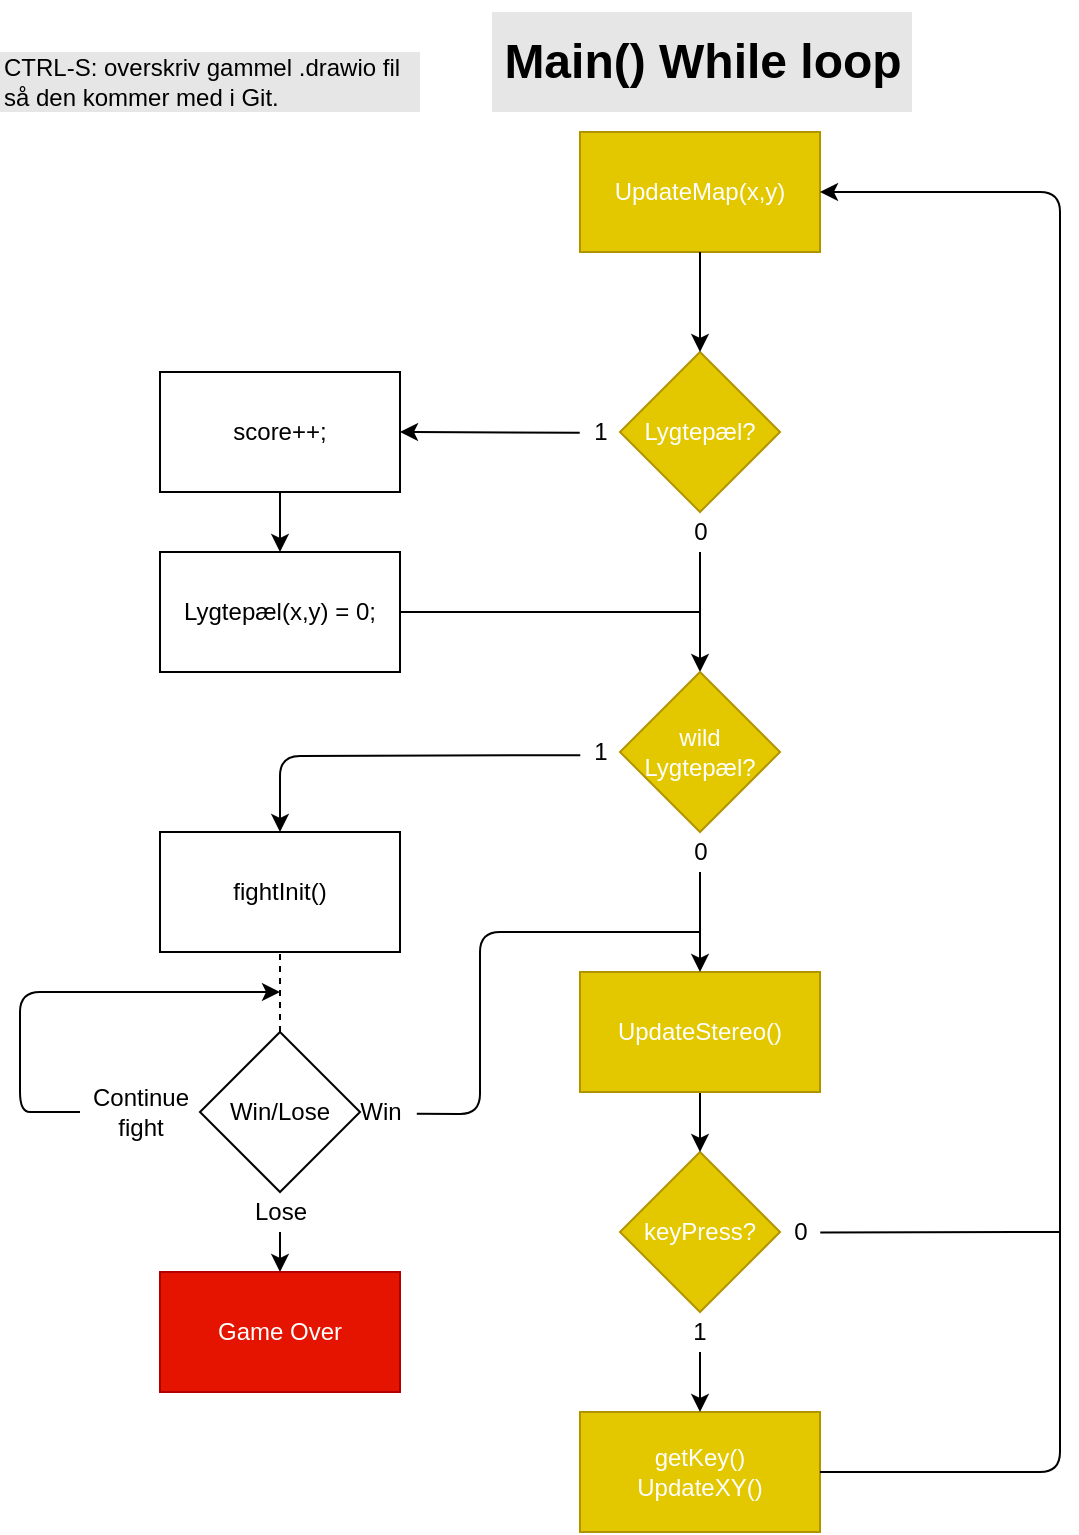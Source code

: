 <mxfile version="13.2.3" type="device"><diagram id="C5RBs43oDa-KdzZeNtuy" name="Page-1"><mxGraphModel dx="1080" dy="991" grid="1" gridSize="10" guides="1" tooltips="1" connect="1" arrows="1" fold="1" page="1" pageScale="1" pageWidth="827" pageHeight="1169" math="0" shadow="0"><root><mxCell id="WIyWlLk6GJQsqaUBKTNV-0"/><mxCell id="WIyWlLk6GJQsqaUBKTNV-1" parent="WIyWlLk6GJQsqaUBKTNV-0"/><mxCell id="B3-Vb_btuOO9vCBHXz6h-0" value="UpdateMap(x,y)" style="rounded=0;whiteSpace=wrap;html=1;fillColor=#e3c800;strokeColor=#B09500;fontColor=#ffffff;" vertex="1" parent="WIyWlLk6GJQsqaUBKTNV-1"><mxGeometry x="330" y="80" width="120" height="60" as="geometry"/></mxCell><mxCell id="B3-Vb_btuOO9vCBHXz6h-1" value="Lygtepæl?" style="rhombus;whiteSpace=wrap;html=1;fillColor=#e3c800;strokeColor=#B09500;fontColor=#ffffff;" vertex="1" parent="WIyWlLk6GJQsqaUBKTNV-1"><mxGeometry x="350" y="190" width="80" height="80" as="geometry"/></mxCell><mxCell id="B3-Vb_btuOO9vCBHXz6h-6" value="" style="edgeStyle=orthogonalEdgeStyle;rounded=0;orthogonalLoop=1;jettySize=auto;html=1;exitX=0.5;exitY=1;exitDx=0;exitDy=0;" edge="1" parent="WIyWlLk6GJQsqaUBKTNV-1" source="B3-Vb_btuOO9vCBHXz6h-0" target="B3-Vb_btuOO9vCBHXz6h-1"><mxGeometry relative="1" as="geometry"><mxPoint x="390" y="160" as="sourcePoint"/></mxGeometry></mxCell><mxCell id="B3-Vb_btuOO9vCBHXz6h-17" value="" style="edgeStyle=orthogonalEdgeStyle;rounded=0;orthogonalLoop=1;jettySize=auto;html=1;" edge="1" parent="WIyWlLk6GJQsqaUBKTNV-1" source="B3-Vb_btuOO9vCBHXz6h-13" target="B3-Vb_btuOO9vCBHXz6h-16"><mxGeometry relative="1" as="geometry"/></mxCell><mxCell id="B3-Vb_btuOO9vCBHXz6h-13" value="0" style="text;html=1;align=center;verticalAlign=middle;resizable=0;points=[];autosize=1;" vertex="1" parent="WIyWlLk6GJQsqaUBKTNV-1"><mxGeometry x="380" y="270" width="20" height="20" as="geometry"/></mxCell><mxCell id="B3-Vb_btuOO9vCBHXz6h-16" value="wild Lygtepæl?" style="rhombus;whiteSpace=wrap;html=1;fillColor=#e3c800;strokeColor=#B09500;fontColor=#ffffff;" vertex="1" parent="WIyWlLk6GJQsqaUBKTNV-1"><mxGeometry x="350" y="350" width="80" height="80" as="geometry"/></mxCell><mxCell id="B3-Vb_btuOO9vCBHXz6h-21" value="keyPress?" style="rhombus;whiteSpace=wrap;html=1;fillColor=#e3c800;strokeColor=#B09500;fontColor=#ffffff;" vertex="1" parent="WIyWlLk6GJQsqaUBKTNV-1"><mxGeometry x="350" y="590" width="80" height="80" as="geometry"/></mxCell><mxCell id="B3-Vb_btuOO9vCBHXz6h-23" value="getKey()&lt;br&gt;UpdateXY()" style="rounded=0;whiteSpace=wrap;html=1;fillColor=#e3c800;strokeColor=#B09500;fontColor=#ffffff;" vertex="1" parent="WIyWlLk6GJQsqaUBKTNV-1"><mxGeometry x="330" y="720" width="120" height="60" as="geometry"/></mxCell><mxCell id="B3-Vb_btuOO9vCBHXz6h-25" value="" style="edgeStyle=orthogonalEdgeStyle;rounded=0;orthogonalLoop=1;jettySize=auto;html=1;" edge="1" parent="WIyWlLk6GJQsqaUBKTNV-1" source="B3-Vb_btuOO9vCBHXz6h-24" target="B3-Vb_btuOO9vCBHXz6h-23"><mxGeometry relative="1" as="geometry"/></mxCell><mxCell id="B3-Vb_btuOO9vCBHXz6h-24" value="1" style="text;html=1;strokeColor=none;fillColor=none;align=center;verticalAlign=middle;whiteSpace=wrap;rounded=0;" vertex="1" parent="WIyWlLk6GJQsqaUBKTNV-1"><mxGeometry x="370" y="670" width="40" height="20" as="geometry"/></mxCell><mxCell id="B3-Vb_btuOO9vCBHXz6h-34" value="0" style="text;html=1;align=center;verticalAlign=middle;resizable=0;points=[];autosize=1;" vertex="1" parent="WIyWlLk6GJQsqaUBKTNV-1"><mxGeometry x="430" y="620" width="20" height="20" as="geometry"/></mxCell><mxCell id="B3-Vb_btuOO9vCBHXz6h-38" value="" style="endArrow=none;html=1;exitX=1.007;exitY=0.514;exitDx=0;exitDy=0;exitPerimeter=0;" edge="1" parent="WIyWlLk6GJQsqaUBKTNV-1" source="B3-Vb_btuOO9vCBHXz6h-34"><mxGeometry width="50" height="50" relative="1" as="geometry"><mxPoint x="450" y="480" as="sourcePoint"/><mxPoint x="570" y="630" as="targetPoint"/></mxGeometry></mxCell><mxCell id="B3-Vb_btuOO9vCBHXz6h-42" value="" style="edgeStyle=orthogonalEdgeStyle;rounded=0;orthogonalLoop=1;jettySize=auto;html=1;" edge="1" parent="WIyWlLk6GJQsqaUBKTNV-1" source="B3-Vb_btuOO9vCBHXz6h-39" target="B3-Vb_btuOO9vCBHXz6h-41"><mxGeometry relative="1" as="geometry"/></mxCell><mxCell id="B3-Vb_btuOO9vCBHXz6h-39" value="score++;" style="rounded=0;whiteSpace=wrap;html=1;" vertex="1" parent="WIyWlLk6GJQsqaUBKTNV-1"><mxGeometry x="120" y="200" width="120" height="60" as="geometry"/></mxCell><mxCell id="B3-Vb_btuOO9vCBHXz6h-40" value="" style="endArrow=classic;html=1;entryX=1;entryY=0.5;entryDx=0;entryDy=0;exitX=-0.007;exitY=0.521;exitDx=0;exitDy=0;exitPerimeter=0;" edge="1" parent="WIyWlLk6GJQsqaUBKTNV-1" source="B3-Vb_btuOO9vCBHXz6h-45" target="B3-Vb_btuOO9vCBHXz6h-39"><mxGeometry width="50" height="50" relative="1" as="geometry"><mxPoint x="280" y="230" as="sourcePoint"/><mxPoint x="250" y="260" as="targetPoint"/></mxGeometry></mxCell><mxCell id="B3-Vb_btuOO9vCBHXz6h-41" value="Lygtepæl(x,y) = 0;" style="rounded=0;whiteSpace=wrap;html=1;" vertex="1" parent="WIyWlLk6GJQsqaUBKTNV-1"><mxGeometry x="120" y="290" width="120" height="60" as="geometry"/></mxCell><mxCell id="B3-Vb_btuOO9vCBHXz6h-45" value="1" style="text;html=1;align=center;verticalAlign=middle;resizable=0;points=[];autosize=1;" vertex="1" parent="WIyWlLk6GJQsqaUBKTNV-1"><mxGeometry x="330" y="220" width="20" height="20" as="geometry"/></mxCell><mxCell id="B3-Vb_btuOO9vCBHXz6h-46" value="1" style="text;html=1;align=center;verticalAlign=middle;resizable=0;points=[];autosize=1;" vertex="1" parent="WIyWlLk6GJQsqaUBKTNV-1"><mxGeometry x="330" y="380" width="20" height="20" as="geometry"/></mxCell><mxCell id="B3-Vb_btuOO9vCBHXz6h-49" value="fightInit()" style="rounded=0;whiteSpace=wrap;html=1;" vertex="1" parent="WIyWlLk6GJQsqaUBKTNV-1"><mxGeometry x="120" y="430" width="120" height="60" as="geometry"/></mxCell><mxCell id="B3-Vb_btuOO9vCBHXz6h-50" value="" style="endArrow=classic;html=1;entryX=0.5;entryY=0;entryDx=0;entryDy=0;exitX=0.007;exitY=0.579;exitDx=0;exitDy=0;exitPerimeter=0;" edge="1" parent="WIyWlLk6GJQsqaUBKTNV-1" source="B3-Vb_btuOO9vCBHXz6h-46" target="B3-Vb_btuOO9vCBHXz6h-49"><mxGeometry width="50" height="50" relative="1" as="geometry"><mxPoint x="280" y="360" as="sourcePoint"/><mxPoint x="330" y="310" as="targetPoint"/><Array as="points"><mxPoint x="180" y="392"/></Array></mxGeometry></mxCell><mxCell id="B3-Vb_btuOO9vCBHXz6h-51" value="" style="endArrow=none;dashed=1;html=1;" edge="1" parent="WIyWlLk6GJQsqaUBKTNV-1"><mxGeometry width="50" height="50" relative="1" as="geometry"><mxPoint x="180" y="530" as="sourcePoint"/><mxPoint x="180" y="490" as="targetPoint"/></mxGeometry></mxCell><mxCell id="B3-Vb_btuOO9vCBHXz6h-52" value="Win/Lose" style="rhombus;whiteSpace=wrap;html=1;" vertex="1" parent="WIyWlLk6GJQsqaUBKTNV-1"><mxGeometry x="140" y="530" width="80" height="80" as="geometry"/></mxCell><mxCell id="B3-Vb_btuOO9vCBHXz6h-53" value="Continue&lt;br&gt;fight" style="text;html=1;align=center;verticalAlign=middle;resizable=0;points=[];autosize=1;" vertex="1" parent="WIyWlLk6GJQsqaUBKTNV-1"><mxGeometry x="80" y="555" width="60" height="30" as="geometry"/></mxCell><mxCell id="B3-Vb_btuOO9vCBHXz6h-54" value="" style="endArrow=classic;html=1;" edge="1" parent="WIyWlLk6GJQsqaUBKTNV-1" source="B3-Vb_btuOO9vCBHXz6h-53"><mxGeometry width="50" height="50" relative="1" as="geometry"><mxPoint x="180" y="625" as="sourcePoint"/><mxPoint x="180" y="510" as="targetPoint"/><Array as="points"><mxPoint x="70" y="570"/><mxPoint x="50" y="570"/><mxPoint x="50" y="510"/></Array></mxGeometry></mxCell><mxCell id="B3-Vb_btuOO9vCBHXz6h-56" value="Win" style="text;html=1;align=center;verticalAlign=middle;resizable=0;points=[];autosize=1;" vertex="1" parent="WIyWlLk6GJQsqaUBKTNV-1"><mxGeometry x="210" y="560" width="40" height="20" as="geometry"/></mxCell><mxCell id="B3-Vb_btuOO9vCBHXz6h-58" value="" style="endArrow=none;html=1;exitX=0.96;exitY=0.543;exitDx=0;exitDy=0;exitPerimeter=0;" edge="1" parent="WIyWlLk6GJQsqaUBKTNV-1" source="B3-Vb_btuOO9vCBHXz6h-56"><mxGeometry width="50" height="50" relative="1" as="geometry"><mxPoint x="230" y="540" as="sourcePoint"/><mxPoint x="390" y="480" as="targetPoint"/><Array as="points"><mxPoint x="280" y="571"/><mxPoint x="280" y="480"/></Array></mxGeometry></mxCell><mxCell id="B3-Vb_btuOO9vCBHXz6h-59" value="Lose" style="text;html=1;align=center;verticalAlign=middle;resizable=0;points=[];autosize=1;" vertex="1" parent="WIyWlLk6GJQsqaUBKTNV-1"><mxGeometry x="160" y="610" width="40" height="20" as="geometry"/></mxCell><mxCell id="B3-Vb_btuOO9vCBHXz6h-60" value="" style="endArrow=classic;html=1;" edge="1" parent="WIyWlLk6GJQsqaUBKTNV-1"><mxGeometry width="50" height="50" relative="1" as="geometry"><mxPoint x="180" y="630" as="sourcePoint"/><mxPoint x="180" y="650" as="targetPoint"/></mxGeometry></mxCell><mxCell id="B3-Vb_btuOO9vCBHXz6h-62" value="Game Over" style="rounded=0;whiteSpace=wrap;html=1;fillColor=#e51400;strokeColor=#B20000;fontColor=#ffffff;" vertex="1" parent="WIyWlLk6GJQsqaUBKTNV-1"><mxGeometry x="120" y="650" width="120" height="60" as="geometry"/></mxCell><mxCell id="B3-Vb_btuOO9vCBHXz6h-63" value="" style="endArrow=classic;html=1;entryX=1;entryY=0.5;entryDx=0;entryDy=0;exitX=1;exitY=0.5;exitDx=0;exitDy=0;" edge="1" parent="WIyWlLk6GJQsqaUBKTNV-1" source="B3-Vb_btuOO9vCBHXz6h-23" target="B3-Vb_btuOO9vCBHXz6h-0"><mxGeometry width="50" height="50" relative="1" as="geometry"><mxPoint x="450" y="600" as="sourcePoint"/><mxPoint x="500" y="550" as="targetPoint"/><Array as="points"><mxPoint x="570" y="750"/><mxPoint x="570" y="110"/></Array></mxGeometry></mxCell><mxCell id="B3-Vb_btuOO9vCBHXz6h-65" value="" style="endArrow=none;html=1;exitX=1;exitY=0.5;exitDx=0;exitDy=0;" edge="1" parent="WIyWlLk6GJQsqaUBKTNV-1" source="B3-Vb_btuOO9vCBHXz6h-41"><mxGeometry width="50" height="50" relative="1" as="geometry"><mxPoint x="300" y="330" as="sourcePoint"/><mxPoint x="390" y="320" as="targetPoint"/></mxGeometry></mxCell><mxCell id="B3-Vb_btuOO9vCBHXz6h-67" value="CTRL-S: overskriv gammel .drawio fil&lt;br&gt;så den kommer med i Git." style="text;html=1;align=left;verticalAlign=middle;resizable=0;points=[];autosize=1;rounded=0;fillColor=#E6E6E6;" vertex="1" parent="WIyWlLk6GJQsqaUBKTNV-1"><mxGeometry x="40" y="40" width="210" height="30" as="geometry"/></mxCell><mxCell id="B3-Vb_btuOO9vCBHXz6h-68" value="&lt;h1&gt;&lt;b&gt;Main() While loop&lt;/b&gt;&lt;/h1&gt;" style="text;html=1;align=center;verticalAlign=middle;resizable=0;points=[];autosize=1;fillColor=#E6E6E6;" vertex="1" parent="WIyWlLk6GJQsqaUBKTNV-1"><mxGeometry x="286" y="20" width="210" height="50" as="geometry"/></mxCell><mxCell id="B3-Vb_btuOO9vCBHXz6h-72" value="" style="edgeStyle=orthogonalEdgeStyle;rounded=0;orthogonalLoop=1;jettySize=auto;html=1;" edge="1" parent="WIyWlLk6GJQsqaUBKTNV-1" source="B3-Vb_btuOO9vCBHXz6h-69" target="B3-Vb_btuOO9vCBHXz6h-21"><mxGeometry relative="1" as="geometry"/></mxCell><mxCell id="B3-Vb_btuOO9vCBHXz6h-69" value="UpdateStereo()" style="rounded=0;whiteSpace=wrap;html=1;fillColor=#e3c800;strokeColor=#B09500;fontColor=#ffffff;" vertex="1" parent="WIyWlLk6GJQsqaUBKTNV-1"><mxGeometry x="330" y="500" width="120" height="60" as="geometry"/></mxCell><mxCell id="B3-Vb_btuOO9vCBHXz6h-75" value="" style="edgeStyle=orthogonalEdgeStyle;rounded=0;orthogonalLoop=1;jettySize=auto;html=1;" edge="1" parent="WIyWlLk6GJQsqaUBKTNV-1" source="B3-Vb_btuOO9vCBHXz6h-73" target="B3-Vb_btuOO9vCBHXz6h-69"><mxGeometry relative="1" as="geometry"/></mxCell><mxCell id="B3-Vb_btuOO9vCBHXz6h-73" value="0" style="text;html=1;align=center;verticalAlign=middle;resizable=0;points=[];autosize=1;" vertex="1" parent="WIyWlLk6GJQsqaUBKTNV-1"><mxGeometry x="380" y="430" width="20" height="20" as="geometry"/></mxCell></root></mxGraphModel></diagram></mxfile>